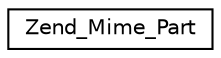 digraph G
{
  edge [fontname="Helvetica",fontsize="10",labelfontname="Helvetica",labelfontsize="10"];
  node [fontname="Helvetica",fontsize="10",shape=record];
  rankdir="LR";
  Node1 [label="Zend_Mime_Part",height=0.2,width=0.4,color="black", fillcolor="white", style="filled",URL="$class_zend___mime___part.html"];
}
